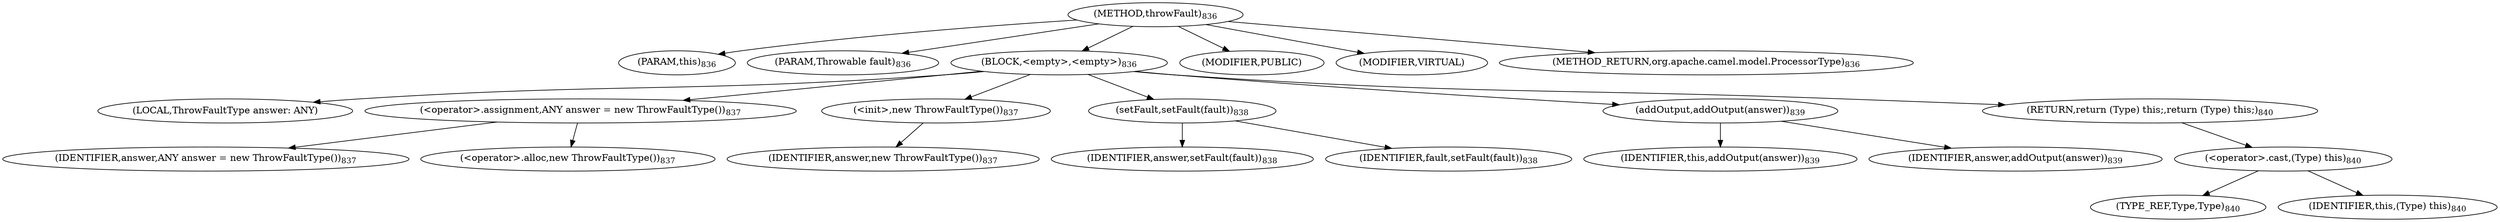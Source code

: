 digraph "throwFault" {  
"1546" [label = <(METHOD,throwFault)<SUB>836</SUB>> ]
"205" [label = <(PARAM,this)<SUB>836</SUB>> ]
"1547" [label = <(PARAM,Throwable fault)<SUB>836</SUB>> ]
"1548" [label = <(BLOCK,&lt;empty&gt;,&lt;empty&gt;)<SUB>836</SUB>> ]
"203" [label = <(LOCAL,ThrowFaultType answer: ANY)> ]
"1549" [label = <(&lt;operator&gt;.assignment,ANY answer = new ThrowFaultType())<SUB>837</SUB>> ]
"1550" [label = <(IDENTIFIER,answer,ANY answer = new ThrowFaultType())<SUB>837</SUB>> ]
"1551" [label = <(&lt;operator&gt;.alloc,new ThrowFaultType())<SUB>837</SUB>> ]
"1552" [label = <(&lt;init&gt;,new ThrowFaultType())<SUB>837</SUB>> ]
"202" [label = <(IDENTIFIER,answer,new ThrowFaultType())<SUB>837</SUB>> ]
"1553" [label = <(setFault,setFault(fault))<SUB>838</SUB>> ]
"1554" [label = <(IDENTIFIER,answer,setFault(fault))<SUB>838</SUB>> ]
"1555" [label = <(IDENTIFIER,fault,setFault(fault))<SUB>838</SUB>> ]
"1556" [label = <(addOutput,addOutput(answer))<SUB>839</SUB>> ]
"204" [label = <(IDENTIFIER,this,addOutput(answer))<SUB>839</SUB>> ]
"1557" [label = <(IDENTIFIER,answer,addOutput(answer))<SUB>839</SUB>> ]
"1558" [label = <(RETURN,return (Type) this;,return (Type) this;)<SUB>840</SUB>> ]
"1559" [label = <(&lt;operator&gt;.cast,(Type) this)<SUB>840</SUB>> ]
"1560" [label = <(TYPE_REF,Type,Type)<SUB>840</SUB>> ]
"206" [label = <(IDENTIFIER,this,(Type) this)<SUB>840</SUB>> ]
"1561" [label = <(MODIFIER,PUBLIC)> ]
"1562" [label = <(MODIFIER,VIRTUAL)> ]
"1563" [label = <(METHOD_RETURN,org.apache.camel.model.ProcessorType)<SUB>836</SUB>> ]
  "1546" -> "205" 
  "1546" -> "1547" 
  "1546" -> "1548" 
  "1546" -> "1561" 
  "1546" -> "1562" 
  "1546" -> "1563" 
  "1548" -> "203" 
  "1548" -> "1549" 
  "1548" -> "1552" 
  "1548" -> "1553" 
  "1548" -> "1556" 
  "1548" -> "1558" 
  "1549" -> "1550" 
  "1549" -> "1551" 
  "1552" -> "202" 
  "1553" -> "1554" 
  "1553" -> "1555" 
  "1556" -> "204" 
  "1556" -> "1557" 
  "1558" -> "1559" 
  "1559" -> "1560" 
  "1559" -> "206" 
}

